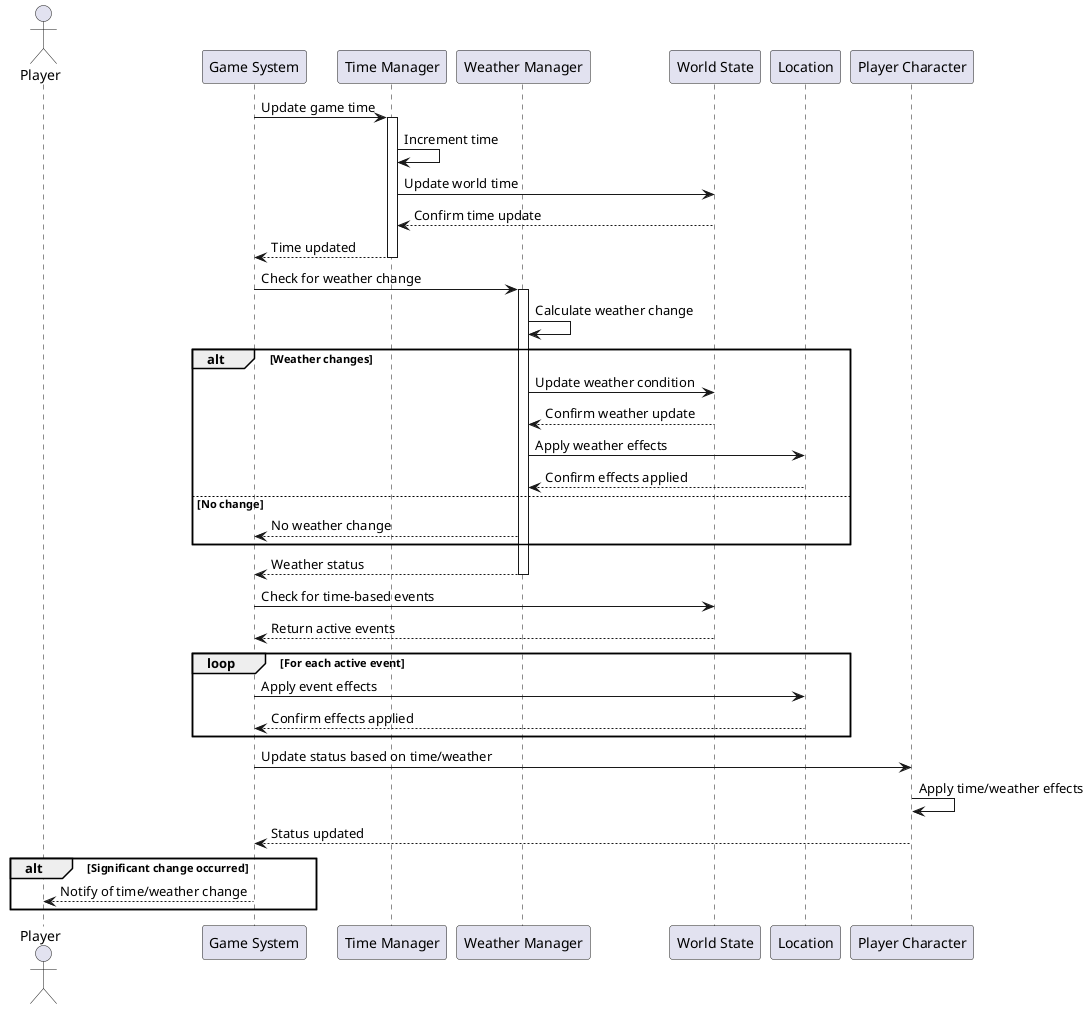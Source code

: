 @startuml
actor Player
participant "Game System" as Game
participant "Time Manager" as TimeMgr
participant "Weather Manager" as WeatherMgr
participant "World State" as WorldState
participant "Location" as Location
participant "Player Character" as PlayerChar

' Time progression
Game -> TimeMgr: Update game time
activate TimeMgr
TimeMgr -> TimeMgr: Increment time
TimeMgr -> WorldState: Update world time
WorldState --> TimeMgr: Confirm time update
TimeMgr --> Game: Time updated
deactivate TimeMgr

' Weather change check
Game -> WeatherMgr: Check for weather change
activate WeatherMgr
WeatherMgr -> WeatherMgr: Calculate weather change
alt Weather changes
    WeatherMgr -> WorldState: Update weather condition
    WorldState --> WeatherMgr: Confirm weather update
    WeatherMgr -> Location: Apply weather effects
    Location --> WeatherMgr: Confirm effects applied
else No change
    WeatherMgr --> Game: No weather change
end
WeatherMgr --> Game: Weather status
deactivate WeatherMgr

' Time-based events
Game -> WorldState: Check for time-based events
WorldState --> Game: Return active events

loop For each active event
    Game -> Location: Apply event effects
    Location --> Game: Confirm effects applied
end

' Update player status based on time/weather
Game -> PlayerChar: Update status based on time/weather
PlayerChar -> PlayerChar: Apply time/weather effects
PlayerChar --> Game: Status updated

' Notify player of significant changes
alt Significant change occurred
    Game --> Player: Notify of time/weather change
end

@enduml
